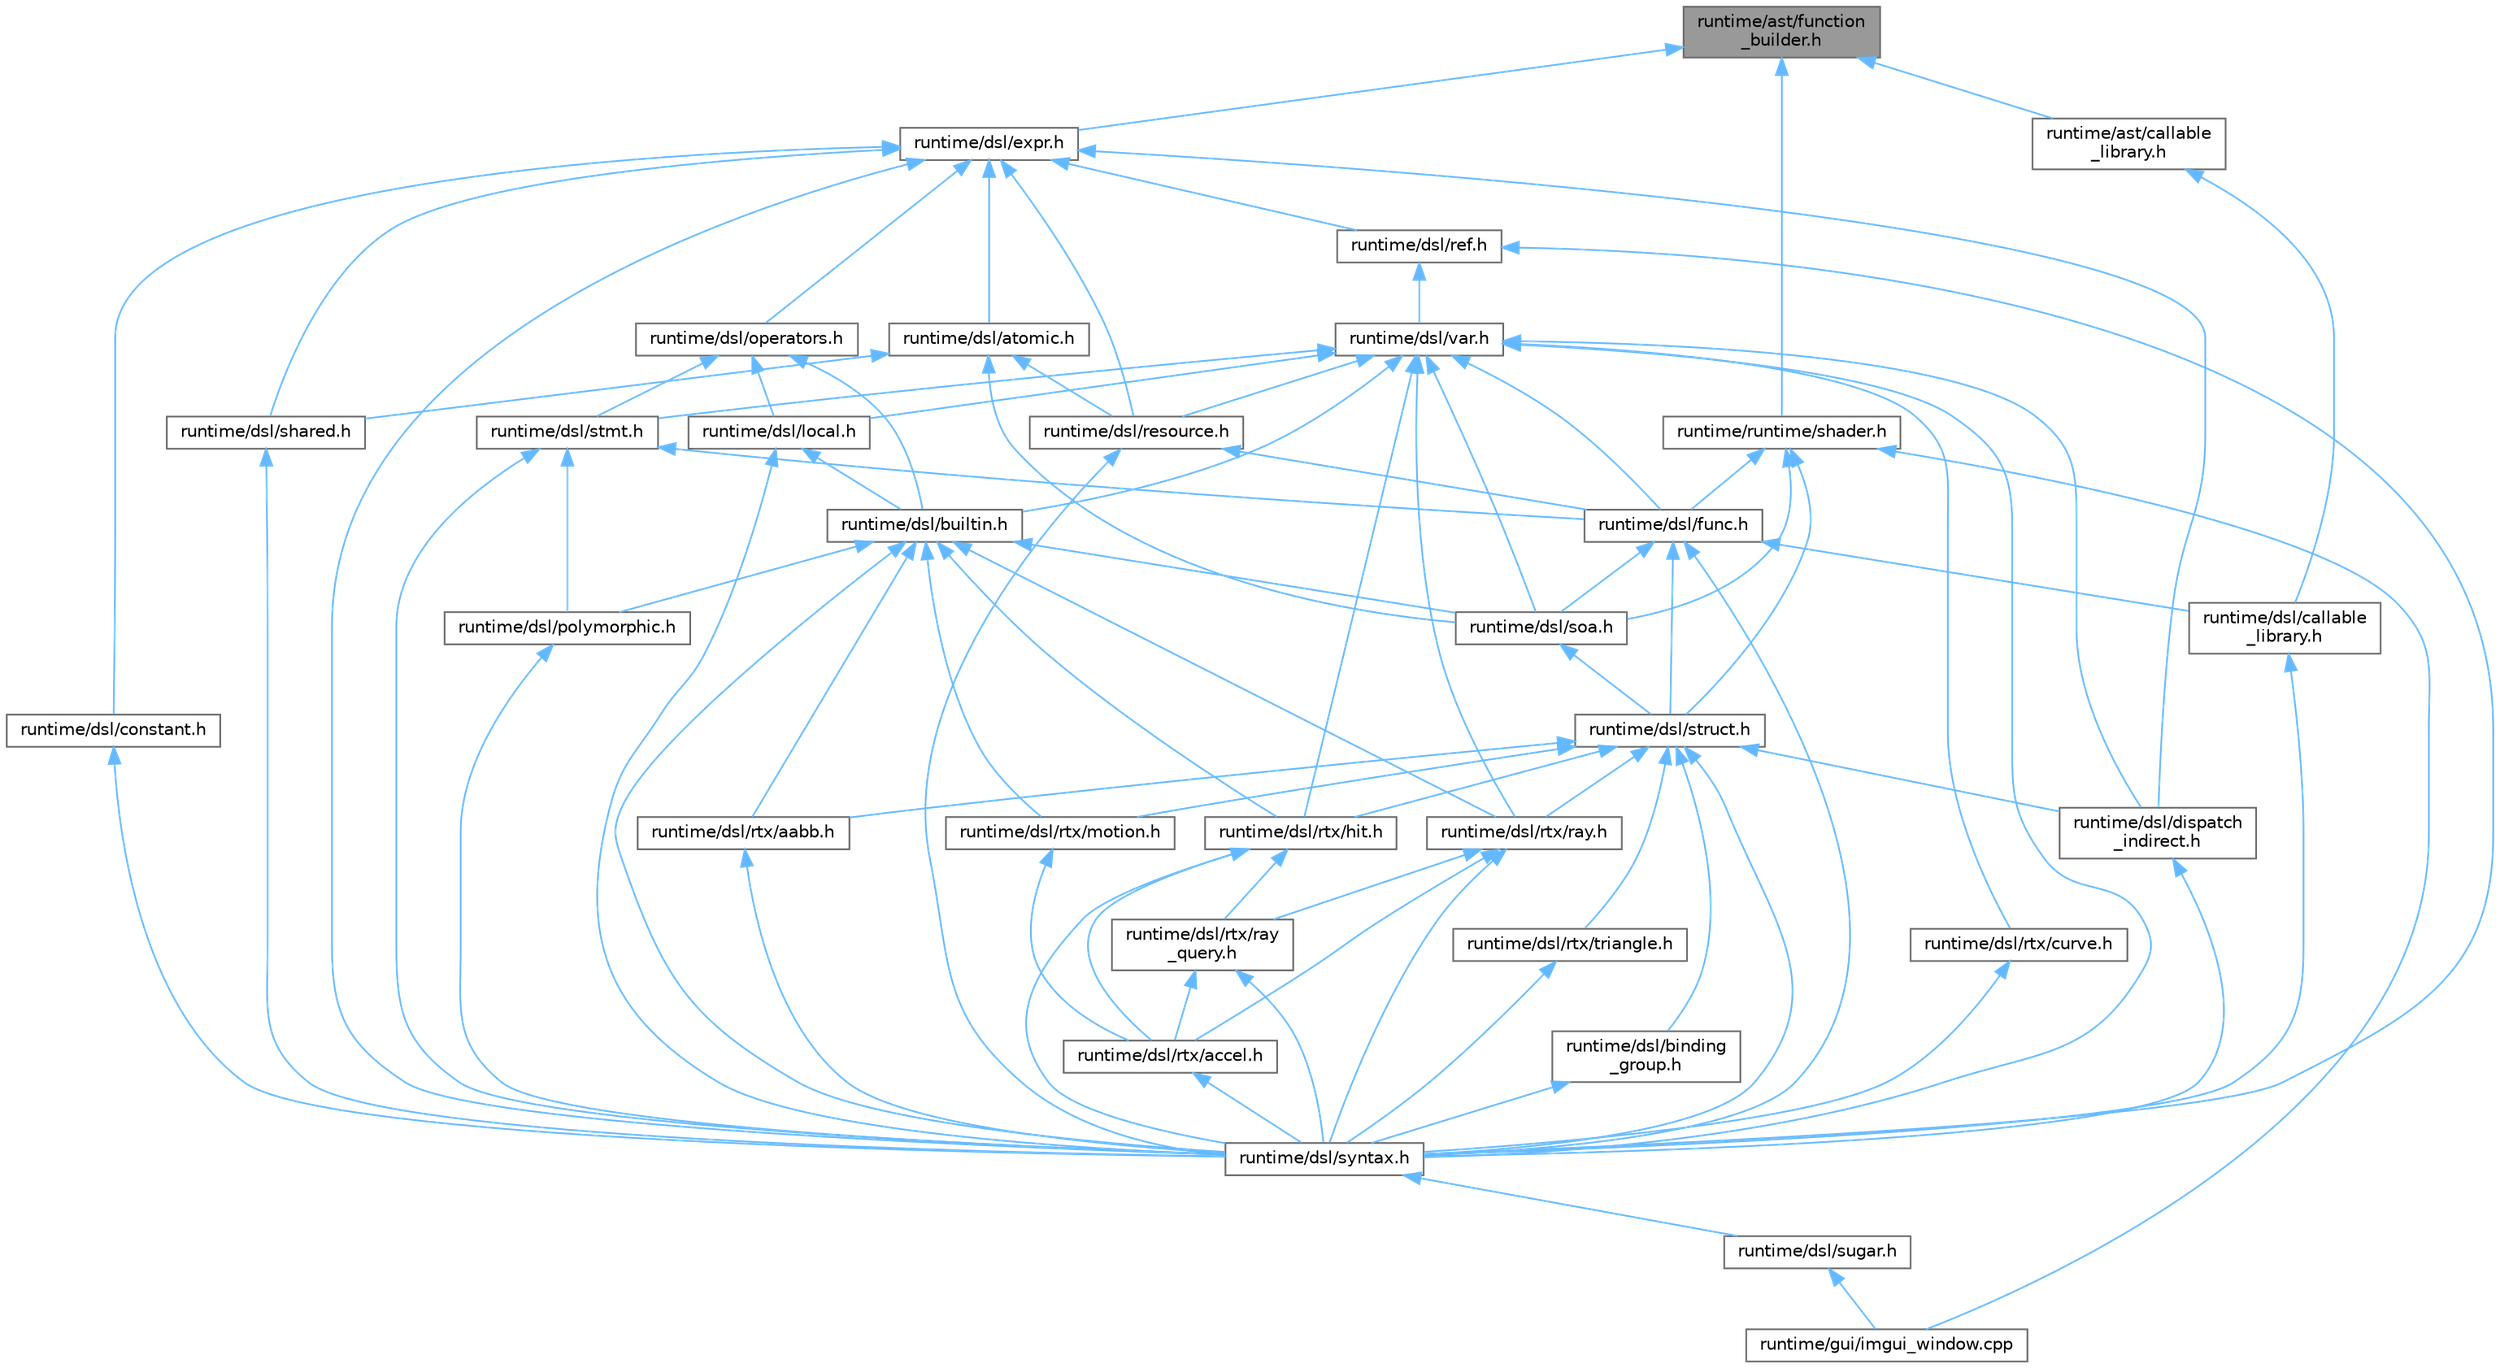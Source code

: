 digraph "runtime/ast/function_builder.h"
{
 // LATEX_PDF_SIZE
  bgcolor="transparent";
  edge [fontname=Helvetica,fontsize=10,labelfontname=Helvetica,labelfontsize=10];
  node [fontname=Helvetica,fontsize=10,shape=box,height=0.2,width=0.4];
  Node1 [id="Node000001",label="runtime/ast/function\l_builder.h",height=0.2,width=0.4,color="gray40", fillcolor="grey60", style="filled", fontcolor="black",tooltip=" "];
  Node1 -> Node2 [id="edge84_Node000001_Node000002",dir="back",color="steelblue1",style="solid",tooltip=" "];
  Node2 [id="Node000002",label="runtime/ast/callable\l_library.h",height=0.2,width=0.4,color="grey40", fillcolor="white", style="filled",URL="$ast_2callable__library_8h.html",tooltip=" "];
  Node2 -> Node3 [id="edge85_Node000002_Node000003",dir="back",color="steelblue1",style="solid",tooltip=" "];
  Node3 [id="Node000003",label="runtime/dsl/callable\l_library.h",height=0.2,width=0.4,color="grey40", fillcolor="white", style="filled",URL="$dsl_2callable__library_8h.html",tooltip=" "];
  Node3 -> Node4 [id="edge86_Node000003_Node000004",dir="back",color="steelblue1",style="solid",tooltip=" "];
  Node4 [id="Node000004",label="runtime/dsl/syntax.h",height=0.2,width=0.4,color="grey40", fillcolor="white", style="filled",URL="$syntax_8h.html",tooltip=" "];
  Node4 -> Node5 [id="edge87_Node000004_Node000005",dir="back",color="steelblue1",style="solid",tooltip=" "];
  Node5 [id="Node000005",label="runtime/dsl/sugar.h",height=0.2,width=0.4,color="grey40", fillcolor="white", style="filled",URL="$sugar_8h.html",tooltip=" "];
  Node5 -> Node6 [id="edge88_Node000005_Node000006",dir="back",color="steelblue1",style="solid",tooltip=" "];
  Node6 [id="Node000006",label="runtime/gui/imgui_window.cpp",height=0.2,width=0.4,color="grey40", fillcolor="white", style="filled",URL="$imgui__window_8cpp.html",tooltip=" "];
  Node1 -> Node7 [id="edge89_Node000001_Node000007",dir="back",color="steelblue1",style="solid",tooltip=" "];
  Node7 [id="Node000007",label="runtime/dsl/expr.h",height=0.2,width=0.4,color="grey40", fillcolor="white", style="filled",URL="$expr_8h.html",tooltip=" "];
  Node7 -> Node8 [id="edge90_Node000007_Node000008",dir="back",color="steelblue1",style="solid",tooltip=" "];
  Node8 [id="Node000008",label="runtime/dsl/atomic.h",height=0.2,width=0.4,color="grey40", fillcolor="white", style="filled",URL="$dsl_2atomic_8h.html",tooltip=" "];
  Node8 -> Node9 [id="edge91_Node000008_Node000009",dir="back",color="steelblue1",style="solid",tooltip=" "];
  Node9 [id="Node000009",label="runtime/dsl/resource.h",height=0.2,width=0.4,color="grey40", fillcolor="white", style="filled",URL="$dsl_2resource_8h.html",tooltip=" "];
  Node9 -> Node10 [id="edge92_Node000009_Node000010",dir="back",color="steelblue1",style="solid",tooltip=" "];
  Node10 [id="Node000010",label="runtime/dsl/func.h",height=0.2,width=0.4,color="grey40", fillcolor="white", style="filled",URL="$func_8h.html",tooltip=" "];
  Node10 -> Node3 [id="edge93_Node000010_Node000003",dir="back",color="steelblue1",style="solid",tooltip=" "];
  Node10 -> Node11 [id="edge94_Node000010_Node000011",dir="back",color="steelblue1",style="solid",tooltip=" "];
  Node11 [id="Node000011",label="runtime/dsl/soa.h",height=0.2,width=0.4,color="grey40", fillcolor="white", style="filled",URL="$soa_8h.html",tooltip=" "];
  Node11 -> Node12 [id="edge95_Node000011_Node000012",dir="back",color="steelblue1",style="solid",tooltip=" "];
  Node12 [id="Node000012",label="runtime/dsl/struct.h",height=0.2,width=0.4,color="grey40", fillcolor="white", style="filled",URL="$struct_8h.html",tooltip=" "];
  Node12 -> Node13 [id="edge96_Node000012_Node000013",dir="back",color="steelblue1",style="solid",tooltip=" "];
  Node13 [id="Node000013",label="runtime/dsl/binding\l_group.h",height=0.2,width=0.4,color="grey40", fillcolor="white", style="filled",URL="$binding__group_8h.html",tooltip=" "];
  Node13 -> Node4 [id="edge97_Node000013_Node000004",dir="back",color="steelblue1",style="solid",tooltip=" "];
  Node12 -> Node14 [id="edge98_Node000012_Node000014",dir="back",color="steelblue1",style="solid",tooltip=" "];
  Node14 [id="Node000014",label="runtime/dsl/dispatch\l_indirect.h",height=0.2,width=0.4,color="grey40", fillcolor="white", style="filled",URL="$dispatch__indirect_8h.html",tooltip=" "];
  Node14 -> Node4 [id="edge99_Node000014_Node000004",dir="back",color="steelblue1",style="solid",tooltip=" "];
  Node12 -> Node15 [id="edge100_Node000012_Node000015",dir="back",color="steelblue1",style="solid",tooltip=" "];
  Node15 [id="Node000015",label="runtime/dsl/rtx/aabb.h",height=0.2,width=0.4,color="grey40", fillcolor="white", style="filled",URL="$dsl_2rtx_2aabb_8h.html",tooltip=" "];
  Node15 -> Node4 [id="edge101_Node000015_Node000004",dir="back",color="steelblue1",style="solid",tooltip=" "];
  Node12 -> Node16 [id="edge102_Node000012_Node000016",dir="back",color="steelblue1",style="solid",tooltip=" "];
  Node16 [id="Node000016",label="runtime/dsl/rtx/hit.h",height=0.2,width=0.4,color="grey40", fillcolor="white", style="filled",URL="$dsl_2rtx_2hit_8h.html",tooltip=" "];
  Node16 -> Node17 [id="edge103_Node000016_Node000017",dir="back",color="steelblue1",style="solid",tooltip=" "];
  Node17 [id="Node000017",label="runtime/dsl/rtx/accel.h",height=0.2,width=0.4,color="grey40", fillcolor="white", style="filled",URL="$dsl_2rtx_2accel_8h.html",tooltip=" "];
  Node17 -> Node4 [id="edge104_Node000017_Node000004",dir="back",color="steelblue1",style="solid",tooltip=" "];
  Node16 -> Node18 [id="edge105_Node000016_Node000018",dir="back",color="steelblue1",style="solid",tooltip=" "];
  Node18 [id="Node000018",label="runtime/dsl/rtx/ray\l_query.h",height=0.2,width=0.4,color="grey40", fillcolor="white", style="filled",URL="$ray__query_8h.html",tooltip=" "];
  Node18 -> Node17 [id="edge106_Node000018_Node000017",dir="back",color="steelblue1",style="solid",tooltip=" "];
  Node18 -> Node4 [id="edge107_Node000018_Node000004",dir="back",color="steelblue1",style="solid",tooltip=" "];
  Node16 -> Node4 [id="edge108_Node000016_Node000004",dir="back",color="steelblue1",style="solid",tooltip=" "];
  Node12 -> Node19 [id="edge109_Node000012_Node000019",dir="back",color="steelblue1",style="solid",tooltip=" "];
  Node19 [id="Node000019",label="runtime/dsl/rtx/motion.h",height=0.2,width=0.4,color="grey40", fillcolor="white", style="filled",URL="$motion_8h.html",tooltip=" "];
  Node19 -> Node17 [id="edge110_Node000019_Node000017",dir="back",color="steelblue1",style="solid",tooltip=" "];
  Node12 -> Node20 [id="edge111_Node000012_Node000020",dir="back",color="steelblue1",style="solid",tooltip=" "];
  Node20 [id="Node000020",label="runtime/dsl/rtx/ray.h",height=0.2,width=0.4,color="grey40", fillcolor="white", style="filled",URL="$dsl_2rtx_2ray_8h.html",tooltip=" "];
  Node20 -> Node17 [id="edge112_Node000020_Node000017",dir="back",color="steelblue1",style="solid",tooltip=" "];
  Node20 -> Node18 [id="edge113_Node000020_Node000018",dir="back",color="steelblue1",style="solid",tooltip=" "];
  Node20 -> Node4 [id="edge114_Node000020_Node000004",dir="back",color="steelblue1",style="solid",tooltip=" "];
  Node12 -> Node21 [id="edge115_Node000012_Node000021",dir="back",color="steelblue1",style="solid",tooltip=" "];
  Node21 [id="Node000021",label="runtime/dsl/rtx/triangle.h",height=0.2,width=0.4,color="grey40", fillcolor="white", style="filled",URL="$dsl_2rtx_2triangle_8h.html",tooltip=" "];
  Node21 -> Node4 [id="edge116_Node000021_Node000004",dir="back",color="steelblue1",style="solid",tooltip=" "];
  Node12 -> Node4 [id="edge117_Node000012_Node000004",dir="back",color="steelblue1",style="solid",tooltip=" "];
  Node10 -> Node12 [id="edge118_Node000010_Node000012",dir="back",color="steelblue1",style="solid",tooltip=" "];
  Node10 -> Node4 [id="edge119_Node000010_Node000004",dir="back",color="steelblue1",style="solid",tooltip=" "];
  Node9 -> Node4 [id="edge120_Node000009_Node000004",dir="back",color="steelblue1",style="solid",tooltip=" "];
  Node8 -> Node22 [id="edge121_Node000008_Node000022",dir="back",color="steelblue1",style="solid",tooltip=" "];
  Node22 [id="Node000022",label="runtime/dsl/shared.h",height=0.2,width=0.4,color="grey40", fillcolor="white", style="filled",URL="$shared_8h.html",tooltip=" "];
  Node22 -> Node4 [id="edge122_Node000022_Node000004",dir="back",color="steelblue1",style="solid",tooltip=" "];
  Node8 -> Node11 [id="edge123_Node000008_Node000011",dir="back",color="steelblue1",style="solid",tooltip=" "];
  Node7 -> Node23 [id="edge124_Node000007_Node000023",dir="back",color="steelblue1",style="solid",tooltip=" "];
  Node23 [id="Node000023",label="runtime/dsl/constant.h",height=0.2,width=0.4,color="grey40", fillcolor="white", style="filled",URL="$constant_8h.html",tooltip=" "];
  Node23 -> Node4 [id="edge125_Node000023_Node000004",dir="back",color="steelblue1",style="solid",tooltip=" "];
  Node7 -> Node14 [id="edge126_Node000007_Node000014",dir="back",color="steelblue1",style="solid",tooltip=" "];
  Node7 -> Node24 [id="edge127_Node000007_Node000024",dir="back",color="steelblue1",style="solid",tooltip=" "];
  Node24 [id="Node000024",label="runtime/dsl/operators.h",height=0.2,width=0.4,color="grey40", fillcolor="white", style="filled",URL="$operators_8h.html",tooltip=" "];
  Node24 -> Node25 [id="edge128_Node000024_Node000025",dir="back",color="steelblue1",style="solid",tooltip=" "];
  Node25 [id="Node000025",label="runtime/dsl/builtin.h",height=0.2,width=0.4,color="grey40", fillcolor="white", style="filled",URL="$builtin_8h.html",tooltip=" "];
  Node25 -> Node26 [id="edge129_Node000025_Node000026",dir="back",color="steelblue1",style="solid",tooltip=" "];
  Node26 [id="Node000026",label="runtime/dsl/polymorphic.h",height=0.2,width=0.4,color="grey40", fillcolor="white", style="filled",URL="$polymorphic_8h.html",tooltip=" "];
  Node26 -> Node4 [id="edge130_Node000026_Node000004",dir="back",color="steelblue1",style="solid",tooltip=" "];
  Node25 -> Node15 [id="edge131_Node000025_Node000015",dir="back",color="steelblue1",style="solid",tooltip=" "];
  Node25 -> Node16 [id="edge132_Node000025_Node000016",dir="back",color="steelblue1",style="solid",tooltip=" "];
  Node25 -> Node19 [id="edge133_Node000025_Node000019",dir="back",color="steelblue1",style="solid",tooltip=" "];
  Node25 -> Node20 [id="edge134_Node000025_Node000020",dir="back",color="steelblue1",style="solid",tooltip=" "];
  Node25 -> Node11 [id="edge135_Node000025_Node000011",dir="back",color="steelblue1",style="solid",tooltip=" "];
  Node25 -> Node4 [id="edge136_Node000025_Node000004",dir="back",color="steelblue1",style="solid",tooltip=" "];
  Node24 -> Node27 [id="edge137_Node000024_Node000027",dir="back",color="steelblue1",style="solid",tooltip=" "];
  Node27 [id="Node000027",label="runtime/dsl/local.h",height=0.2,width=0.4,color="grey40", fillcolor="white", style="filled",URL="$local_8h.html",tooltip=" "];
  Node27 -> Node25 [id="edge138_Node000027_Node000025",dir="back",color="steelblue1",style="solid",tooltip=" "];
  Node27 -> Node4 [id="edge139_Node000027_Node000004",dir="back",color="steelblue1",style="solid",tooltip=" "];
  Node24 -> Node28 [id="edge140_Node000024_Node000028",dir="back",color="steelblue1",style="solid",tooltip=" "];
  Node28 [id="Node000028",label="runtime/dsl/stmt.h",height=0.2,width=0.4,color="grey40", fillcolor="white", style="filled",URL="$stmt_8h.html",tooltip=" "];
  Node28 -> Node10 [id="edge141_Node000028_Node000010",dir="back",color="steelblue1",style="solid",tooltip=" "];
  Node28 -> Node26 [id="edge142_Node000028_Node000026",dir="back",color="steelblue1",style="solid",tooltip=" "];
  Node28 -> Node4 [id="edge143_Node000028_Node000004",dir="back",color="steelblue1",style="solid",tooltip=" "];
  Node7 -> Node29 [id="edge144_Node000007_Node000029",dir="back",color="steelblue1",style="solid",tooltip=" "];
  Node29 [id="Node000029",label="runtime/dsl/ref.h",height=0.2,width=0.4,color="grey40", fillcolor="white", style="filled",URL="$ref_8h.html",tooltip=" "];
  Node29 -> Node4 [id="edge145_Node000029_Node000004",dir="back",color="steelblue1",style="solid",tooltip=" "];
  Node29 -> Node30 [id="edge146_Node000029_Node000030",dir="back",color="steelblue1",style="solid",tooltip=" "];
  Node30 [id="Node000030",label="runtime/dsl/var.h",height=0.2,width=0.4,color="grey40", fillcolor="white", style="filled",URL="$var_8h.html",tooltip=" "];
  Node30 -> Node25 [id="edge147_Node000030_Node000025",dir="back",color="steelblue1",style="solid",tooltip=" "];
  Node30 -> Node14 [id="edge148_Node000030_Node000014",dir="back",color="steelblue1",style="solid",tooltip=" "];
  Node30 -> Node10 [id="edge149_Node000030_Node000010",dir="back",color="steelblue1",style="solid",tooltip=" "];
  Node30 -> Node27 [id="edge150_Node000030_Node000027",dir="back",color="steelblue1",style="solid",tooltip=" "];
  Node30 -> Node9 [id="edge151_Node000030_Node000009",dir="back",color="steelblue1",style="solid",tooltip=" "];
  Node30 -> Node31 [id="edge152_Node000030_Node000031",dir="back",color="steelblue1",style="solid",tooltip=" "];
  Node31 [id="Node000031",label="runtime/dsl/rtx/curve.h",height=0.2,width=0.4,color="grey40", fillcolor="white", style="filled",URL="$dsl_2rtx_2curve_8h.html",tooltip=" "];
  Node31 -> Node4 [id="edge153_Node000031_Node000004",dir="back",color="steelblue1",style="solid",tooltip=" "];
  Node30 -> Node16 [id="edge154_Node000030_Node000016",dir="back",color="steelblue1",style="solid",tooltip=" "];
  Node30 -> Node20 [id="edge155_Node000030_Node000020",dir="back",color="steelblue1",style="solid",tooltip=" "];
  Node30 -> Node11 [id="edge156_Node000030_Node000011",dir="back",color="steelblue1",style="solid",tooltip=" "];
  Node30 -> Node28 [id="edge157_Node000030_Node000028",dir="back",color="steelblue1",style="solid",tooltip=" "];
  Node30 -> Node4 [id="edge158_Node000030_Node000004",dir="back",color="steelblue1",style="solid",tooltip=" "];
  Node7 -> Node9 [id="edge159_Node000007_Node000009",dir="back",color="steelblue1",style="solid",tooltip=" "];
  Node7 -> Node22 [id="edge160_Node000007_Node000022",dir="back",color="steelblue1",style="solid",tooltip=" "];
  Node7 -> Node4 [id="edge161_Node000007_Node000004",dir="back",color="steelblue1",style="solid",tooltip=" "];
  Node1 -> Node32 [id="edge162_Node000001_Node000032",dir="back",color="steelblue1",style="solid",tooltip=" "];
  Node32 [id="Node000032",label="runtime/runtime/shader.h",height=0.2,width=0.4,color="grey40", fillcolor="white", style="filled",URL="$shader_8h.html",tooltip=" "];
  Node32 -> Node10 [id="edge163_Node000032_Node000010",dir="back",color="steelblue1",style="solid",tooltip=" "];
  Node32 -> Node11 [id="edge164_Node000032_Node000011",dir="back",color="steelblue1",style="solid",tooltip=" "];
  Node32 -> Node12 [id="edge165_Node000032_Node000012",dir="back",color="steelblue1",style="solid",tooltip=" "];
  Node32 -> Node6 [id="edge166_Node000032_Node000006",dir="back",color="steelblue1",style="solid",tooltip=" "];
}
